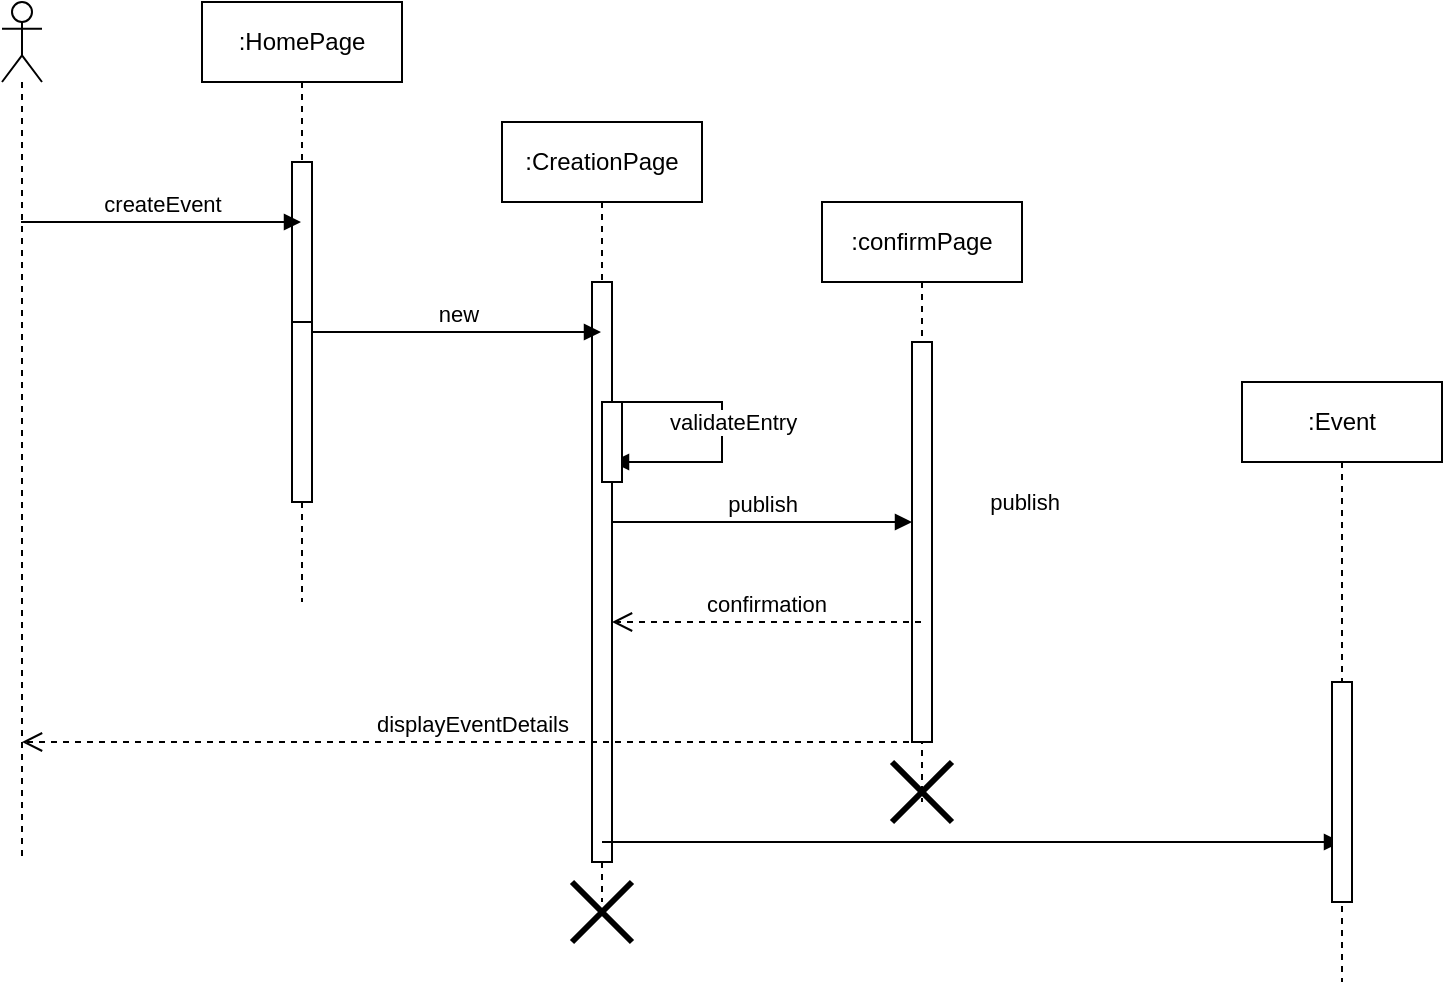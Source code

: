 <mxfile version="24.0.1" type="github">
  <diagram name="Page-1" id="2YBvvXClWsGukQMizWep">
    <mxGraphModel dx="1290" dy="530" grid="1" gridSize="10" guides="1" tooltips="1" connect="1" arrows="1" fold="1" page="1" pageScale="1" pageWidth="850" pageHeight="1100" math="0" shadow="0">
      <root>
        <mxCell id="0" />
        <mxCell id="1" parent="0" />
        <mxCell id="aM9ryv3xv72pqoxQDRHE-5" value=":HomePage" style="shape=umlLifeline;perimeter=lifelinePerimeter;whiteSpace=wrap;html=1;container=0;dropTarget=0;collapsible=0;recursiveResize=0;outlineConnect=0;portConstraint=eastwest;newEdgeStyle={&quot;edgeStyle&quot;:&quot;elbowEdgeStyle&quot;,&quot;elbow&quot;:&quot;vertical&quot;,&quot;curved&quot;:0,&quot;rounded&quot;:0};size=40;" parent="1" vertex="1">
          <mxGeometry x="220" y="40" width="100" height="300" as="geometry" />
        </mxCell>
        <mxCell id="aM9ryv3xv72pqoxQDRHE-6" value="" style="html=1;points=[];perimeter=orthogonalPerimeter;outlineConnect=0;targetShapes=umlLifeline;portConstraint=eastwest;newEdgeStyle={&quot;edgeStyle&quot;:&quot;elbowEdgeStyle&quot;,&quot;elbow&quot;:&quot;vertical&quot;,&quot;curved&quot;:0,&quot;rounded&quot;:0};" parent="aM9ryv3xv72pqoxQDRHE-5" vertex="1">
          <mxGeometry x="45" y="80" width="10" height="170" as="geometry" />
        </mxCell>
        <mxCell id="w_4XsVMxJsRscwwXdhpf-7" value="" style="html=1;points=[[0,0,0,0,5],[0,1,0,0,-5],[1,0,0,0,5],[1,1,0,0,-5]];perimeter=orthogonalPerimeter;outlineConnect=0;targetShapes=umlLifeline;portConstraint=eastwest;newEdgeStyle={&quot;curved&quot;:0,&quot;rounded&quot;:0};" vertex="1" parent="aM9ryv3xv72pqoxQDRHE-5">
          <mxGeometry x="45" y="80" width="10" height="80" as="geometry" />
        </mxCell>
        <mxCell id="w_4XsVMxJsRscwwXdhpf-1" value=":CreationPage" style="shape=umlLifeline;perimeter=lifelinePerimeter;whiteSpace=wrap;html=1;container=0;dropTarget=0;collapsible=0;recursiveResize=0;outlineConnect=0;portConstraint=eastwest;newEdgeStyle={&quot;edgeStyle&quot;:&quot;elbowEdgeStyle&quot;,&quot;elbow&quot;:&quot;vertical&quot;,&quot;curved&quot;:0,&quot;rounded&quot;:0};" vertex="1" parent="1">
          <mxGeometry x="370" y="100" width="100" height="390" as="geometry" />
        </mxCell>
        <mxCell id="w_4XsVMxJsRscwwXdhpf-2" value="" style="html=1;points=[];perimeter=orthogonalPerimeter;outlineConnect=0;targetShapes=umlLifeline;portConstraint=eastwest;newEdgeStyle={&quot;edgeStyle&quot;:&quot;elbowEdgeStyle&quot;,&quot;elbow&quot;:&quot;vertical&quot;,&quot;curved&quot;:0,&quot;rounded&quot;:0};" vertex="1" parent="w_4XsVMxJsRscwwXdhpf-1">
          <mxGeometry x="45" y="80" width="10" height="290" as="geometry" />
        </mxCell>
        <mxCell id="w_4XsVMxJsRscwwXdhpf-11" value="new" style="html=1;verticalAlign=bottom;endArrow=block;curved=0;rounded=0;" edge="1" parent="1" source="aM9ryv3xv72pqoxQDRHE-6" target="w_4XsVMxJsRscwwXdhpf-1">
          <mxGeometry width="80" relative="1" as="geometry">
            <mxPoint x="380" y="280" as="sourcePoint" />
            <mxPoint x="460" y="280" as="targetPoint" />
          </mxGeometry>
        </mxCell>
        <mxCell id="w_4XsVMxJsRscwwXdhpf-16" value="validateEntry" style="html=1;align=left;spacingLeft=2;endArrow=block;rounded=0;edgeStyle=orthogonalEdgeStyle;curved=0;rounded=0;exitX=0.58;exitY=0.517;exitDx=0;exitDy=0;exitPerimeter=0;" edge="1" parent="1" source="w_4XsVMxJsRscwwXdhpf-15">
          <mxGeometry x="-0.438" y="-10" relative="1" as="geometry">
            <mxPoint x="495.5" y="240" as="sourcePoint" />
            <Array as="points">
              <mxPoint x="428" y="261" />
              <mxPoint x="428" y="240" />
              <mxPoint x="480" y="240" />
              <mxPoint x="480" y="270" />
            </Array>
            <mxPoint x="425" y="270" as="targetPoint" />
            <mxPoint as="offset" />
          </mxGeometry>
        </mxCell>
        <mxCell id="w_4XsVMxJsRscwwXdhpf-15" value="" style="html=1;points=[[0,0,0,0,5],[0,1,0,0,-5],[1,0,0,0,5],[1,1,0,0,-5]];perimeter=orthogonalPerimeter;outlineConnect=0;targetShapes=umlLifeline;portConstraint=eastwest;newEdgeStyle={&quot;curved&quot;:0,&quot;rounded&quot;:0};" vertex="1" parent="1">
          <mxGeometry x="420" y="240" width="10" height="40" as="geometry" />
        </mxCell>
        <mxCell id="w_4XsVMxJsRscwwXdhpf-19" value="publish" style="html=1;verticalAlign=bottom;endArrow=block;curved=0;rounded=0;" edge="1" parent="1" target="w_4XsVMxJsRscwwXdhpf-23">
          <mxGeometry width="80" relative="1" as="geometry">
            <mxPoint x="425" y="300" as="sourcePoint" />
            <mxPoint x="570" y="300" as="targetPoint" />
          </mxGeometry>
        </mxCell>
        <mxCell id="w_4XsVMxJsRscwwXdhpf-20" value=":confirmPage" style="shape=umlLifeline;perimeter=lifelinePerimeter;whiteSpace=wrap;html=1;container=1;dropTarget=0;collapsible=0;recursiveResize=0;outlineConnect=0;portConstraint=eastwest;newEdgeStyle={&quot;curved&quot;:0,&quot;rounded&quot;:0};" vertex="1" parent="1">
          <mxGeometry x="530" y="140" width="100" height="300" as="geometry" />
        </mxCell>
        <mxCell id="w_4XsVMxJsRscwwXdhpf-23" value="" style="html=1;points=[[0,0,0,0,5],[0,1,0,0,-5],[1,0,0,0,5],[1,1,0,0,-5]];perimeter=orthogonalPerimeter;outlineConnect=0;targetShapes=umlLifeline;portConstraint=eastwest;newEdgeStyle={&quot;curved&quot;:0,&quot;rounded&quot;:0};" vertex="1" parent="w_4XsVMxJsRscwwXdhpf-20">
          <mxGeometry x="45" y="70" width="10" height="200" as="geometry" />
        </mxCell>
        <mxCell id="w_4XsVMxJsRscwwXdhpf-25" value="publish" style="html=1;verticalAlign=bottom;endArrow=block;curved=0;rounded=0;" edge="1" parent="1" source="w_4XsVMxJsRscwwXdhpf-3">
          <mxGeometry x="-1" y="-161" width="80" relative="1" as="geometry">
            <mxPoint x="420" y="440" as="sourcePoint" />
            <mxPoint x="790" y="440" as="targetPoint" />
            <mxPoint x="-159" y="-141" as="offset" />
          </mxGeometry>
        </mxCell>
        <mxCell id="w_4XsVMxJsRscwwXdhpf-27" value="" style="shape=umlLifeline;perimeter=lifelinePerimeter;whiteSpace=wrap;html=1;container=1;dropTarget=0;collapsible=0;recursiveResize=0;outlineConnect=0;portConstraint=eastwest;newEdgeStyle={&quot;curved&quot;:0,&quot;rounded&quot;:0};participant=umlActor;" vertex="1" parent="1">
          <mxGeometry x="120" y="40" width="20" height="430" as="geometry" />
        </mxCell>
        <mxCell id="w_4XsVMxJsRscwwXdhpf-28" value="displayEventDetails" style="html=1;verticalAlign=bottom;endArrow=open;dashed=1;endSize=8;curved=0;rounded=0;" edge="1" parent="1" source="w_4XsVMxJsRscwwXdhpf-20" target="w_4XsVMxJsRscwwXdhpf-27">
          <mxGeometry relative="1" as="geometry">
            <mxPoint x="769.5" y="450" as="sourcePoint" />
            <mxPoint x="129.5" y="450" as="targetPoint" />
            <Array as="points">
              <mxPoint x="530" y="410" />
              <mxPoint x="460" y="410" />
            </Array>
          </mxGeometry>
        </mxCell>
        <mxCell id="w_4XsVMxJsRscwwXdhpf-29" value="createEvent" style="html=1;verticalAlign=bottom;endArrow=block;curved=0;rounded=0;" edge="1" parent="1">
          <mxGeometry width="80" relative="1" as="geometry">
            <mxPoint x="129.5" y="150" as="sourcePoint" />
            <mxPoint x="269.5" y="150" as="targetPoint" />
          </mxGeometry>
        </mxCell>
        <mxCell id="w_4XsVMxJsRscwwXdhpf-30" value="confirmation" style="html=1;verticalAlign=bottom;endArrow=open;dashed=1;endSize=8;curved=0;rounded=0;" edge="1" parent="1" source="w_4XsVMxJsRscwwXdhpf-20" target="w_4XsVMxJsRscwwXdhpf-2">
          <mxGeometry relative="1" as="geometry">
            <mxPoint x="550" y="360" as="sourcePoint" />
            <mxPoint x="470" y="360" as="targetPoint" />
            <Array as="points">
              <mxPoint x="550" y="350" />
              <mxPoint x="480" y="350" />
            </Array>
          </mxGeometry>
        </mxCell>
        <mxCell id="w_4XsVMxJsRscwwXdhpf-31" value="" style="shape=umlDestroy;whiteSpace=wrap;html=1;strokeWidth=3;targetShapes=umlLifeline;" vertex="1" parent="1">
          <mxGeometry x="565" y="420" width="30" height="30" as="geometry" />
        </mxCell>
        <mxCell id="w_4XsVMxJsRscwwXdhpf-34" value="" style="html=1;verticalAlign=bottom;endArrow=block;curved=0;rounded=0;" edge="1" parent="1" target="w_4XsVMxJsRscwwXdhpf-3">
          <mxGeometry x="0.05" width="80" relative="1" as="geometry">
            <mxPoint x="420" y="460" as="sourcePoint" />
            <mxPoint x="750" y="460" as="targetPoint" />
            <mxPoint as="offset" />
          </mxGeometry>
        </mxCell>
        <mxCell id="w_4XsVMxJsRscwwXdhpf-3" value=":Event" style="shape=umlLifeline;perimeter=lifelinePerimeter;whiteSpace=wrap;html=1;container=0;dropTarget=0;collapsible=0;recursiveResize=0;outlineConnect=0;portConstraint=eastwest;newEdgeStyle={&quot;edgeStyle&quot;:&quot;elbowEdgeStyle&quot;,&quot;elbow&quot;:&quot;vertical&quot;,&quot;curved&quot;:0,&quot;rounded&quot;:0};" vertex="1" parent="1">
          <mxGeometry x="740" y="230" width="100" height="300" as="geometry" />
        </mxCell>
        <mxCell id="w_4XsVMxJsRscwwXdhpf-4" value="" style="html=1;points=[];perimeter=orthogonalPerimeter;outlineConnect=0;targetShapes=umlLifeline;portConstraint=eastwest;newEdgeStyle={&quot;edgeStyle&quot;:&quot;elbowEdgeStyle&quot;,&quot;elbow&quot;:&quot;vertical&quot;,&quot;curved&quot;:0,&quot;rounded&quot;:0};" vertex="1" parent="w_4XsVMxJsRscwwXdhpf-3">
          <mxGeometry x="45" y="150" width="10" height="110" as="geometry" />
        </mxCell>
        <mxCell id="w_4XsVMxJsRscwwXdhpf-36" value="" style="shape=umlDestroy;whiteSpace=wrap;html=1;strokeWidth=3;targetShapes=umlLifeline;" vertex="1" parent="1">
          <mxGeometry x="405" y="480" width="30" height="30" as="geometry" />
        </mxCell>
      </root>
    </mxGraphModel>
  </diagram>
</mxfile>
